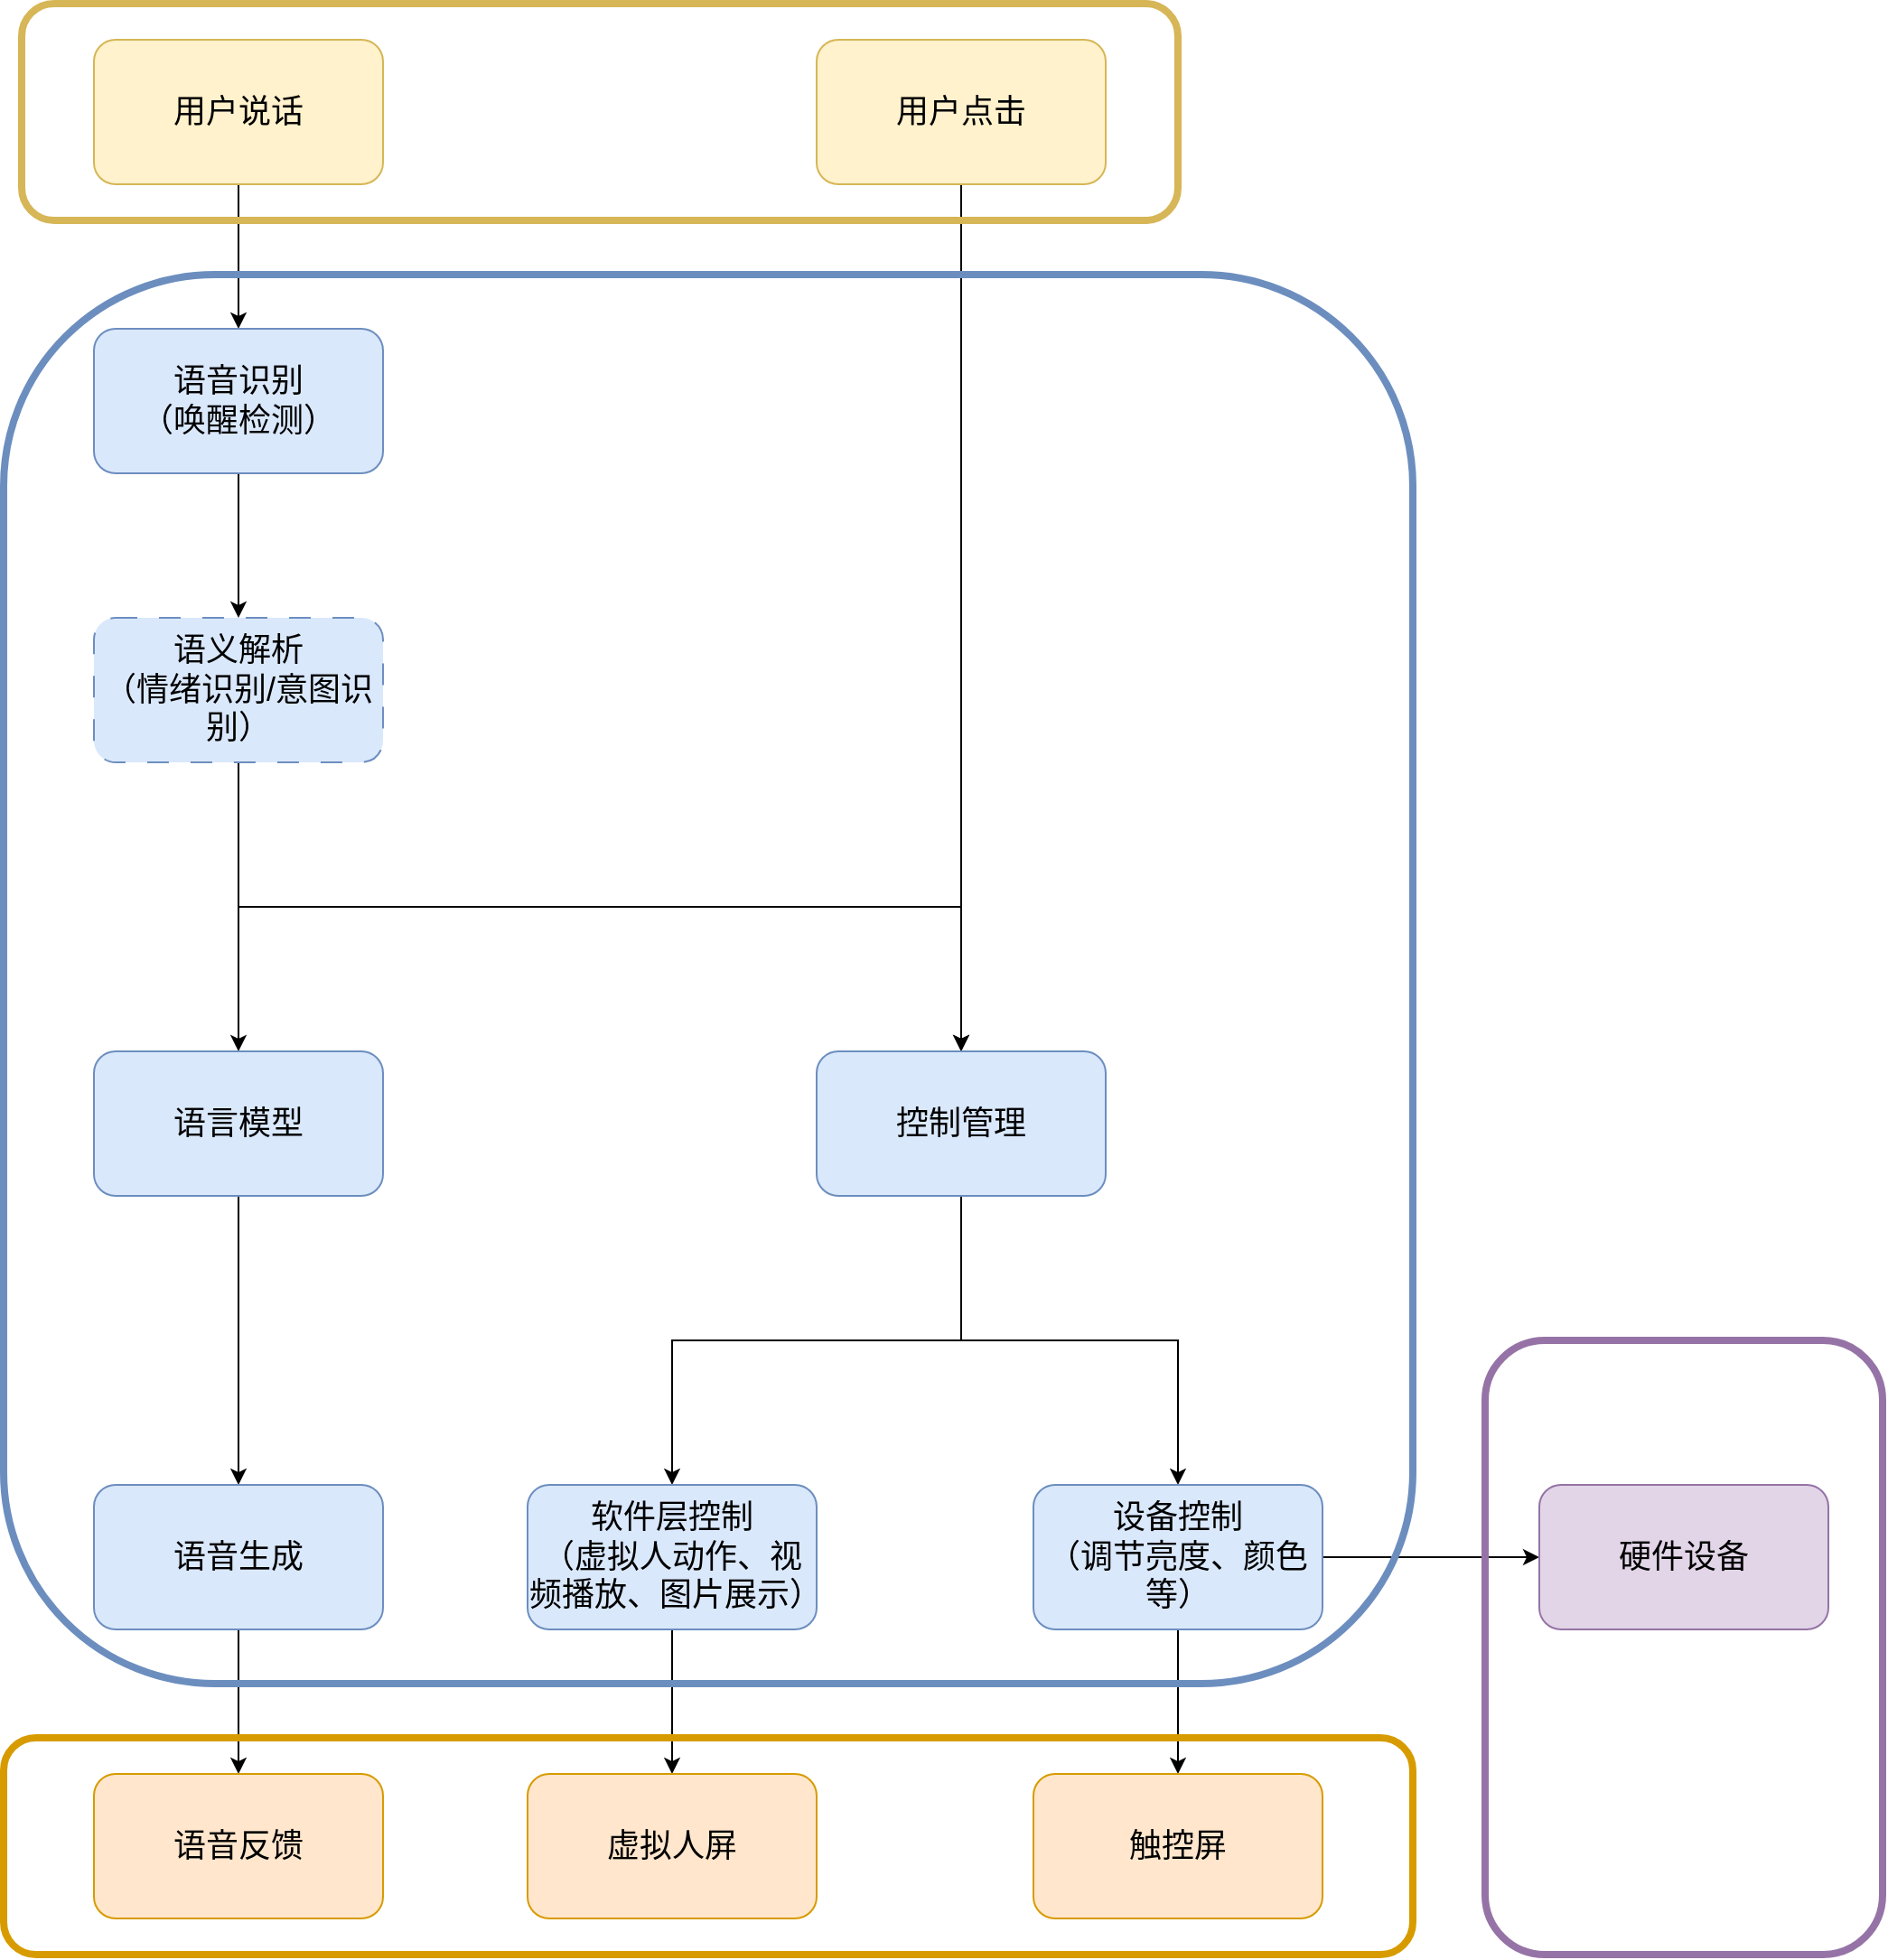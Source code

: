 <mxfile version="26.2.15">
  <diagram name="第 1 页" id="I95JbXtNGWgH5xwKB5yV">
    <mxGraphModel dx="1966" dy="916" grid="1" gridSize="10" guides="1" tooltips="1" connect="1" arrows="1" fold="1" page="1" pageScale="1" pageWidth="827" pageHeight="1169" math="0" shadow="0">
      <root>
        <mxCell id="0" />
        <mxCell id="1" parent="0" />
        <mxCell id="fTQGhy_KuE080tfiFoKc-1" style="edgeStyle=orthogonalEdgeStyle;rounded=0;orthogonalLoop=1;jettySize=auto;html=1;exitX=0.5;exitY=1;exitDx=0;exitDy=0;entryX=0.5;entryY=0;entryDx=0;entryDy=0;fontSize=18;" edge="1" parent="1" source="fTQGhy_KuE080tfiFoKc-2" target="fTQGhy_KuE080tfiFoKc-4">
          <mxGeometry relative="1" as="geometry" />
        </mxCell>
        <mxCell id="fTQGhy_KuE080tfiFoKc-2" value="&lt;span&gt;用户说话&lt;/span&gt;" style="rounded=1;whiteSpace=wrap;html=1;fillColor=#fff2cc;strokeColor=#d6b656;fontSize=18;" vertex="1" parent="1">
          <mxGeometry x="40" y="80" width="160" height="80" as="geometry" />
        </mxCell>
        <mxCell id="fTQGhy_KuE080tfiFoKc-3" style="edgeStyle=orthogonalEdgeStyle;rounded=0;orthogonalLoop=1;jettySize=auto;html=1;exitX=0.5;exitY=1;exitDx=0;exitDy=0;entryX=0.5;entryY=0;entryDx=0;entryDy=0;fontSize=18;" edge="1" parent="1" source="fTQGhy_KuE080tfiFoKc-4" target="fTQGhy_KuE080tfiFoKc-8">
          <mxGeometry relative="1" as="geometry">
            <mxPoint x="150" y="400" as="targetPoint" />
          </mxGeometry>
        </mxCell>
        <mxCell id="fTQGhy_KuE080tfiFoKc-4" value="&lt;font&gt;语音识别&lt;/font&gt;&lt;div&gt;&lt;font&gt;（唤醒检测）&lt;/font&gt;&lt;/div&gt;" style="rounded=1;whiteSpace=wrap;html=1;fillColor=#dae8fc;strokeColor=#6c8ebf;fontSize=18;" vertex="1" parent="1">
          <mxGeometry x="40" y="240" width="160" height="80" as="geometry" />
        </mxCell>
        <mxCell id="fTQGhy_KuE080tfiFoKc-7" style="edgeStyle=orthogonalEdgeStyle;rounded=0;orthogonalLoop=1;jettySize=auto;html=1;exitX=0.5;exitY=1;exitDx=0;exitDy=0;entryX=0.5;entryY=0;entryDx=0;entryDy=0;fontSize=18;" edge="1" parent="1" source="fTQGhy_KuE080tfiFoKc-8" target="fTQGhy_KuE080tfiFoKc-14">
          <mxGeometry relative="1" as="geometry">
            <mxPoint x="120.0" y="560" as="targetPoint" />
            <Array as="points">
              <mxPoint x="120" y="560" />
              <mxPoint x="520" y="560" />
            </Array>
          </mxGeometry>
        </mxCell>
        <mxCell id="fTQGhy_KuE080tfiFoKc-19" style="edgeStyle=orthogonalEdgeStyle;rounded=0;orthogonalLoop=1;jettySize=auto;html=1;exitX=0.5;exitY=1;exitDx=0;exitDy=0;fontSize=18;" edge="1" parent="1" source="fTQGhy_KuE080tfiFoKc-8" target="fTQGhy_KuE080tfiFoKc-15">
          <mxGeometry relative="1" as="geometry" />
        </mxCell>
        <mxCell id="fTQGhy_KuE080tfiFoKc-8" value="&lt;font&gt;语义解析&lt;/font&gt;&lt;div&gt;&lt;font&gt;（情绪识别/意图识别）&lt;/font&gt;&lt;/div&gt;" style="rounded=1;whiteSpace=wrap;html=1;fillColor=#dae8fc;strokeColor=#6c8ebf;dashed=1;dashPattern=12 12;fontSize=18;" vertex="1" parent="1">
          <mxGeometry x="40" y="400" width="160" height="80" as="geometry" />
        </mxCell>
        <mxCell id="fTQGhy_KuE080tfiFoKc-18" style="edgeStyle=orthogonalEdgeStyle;rounded=0;orthogonalLoop=1;jettySize=auto;html=1;exitX=0.5;exitY=1;exitDx=0;exitDy=0;entryX=0.5;entryY=0;entryDx=0;entryDy=0;fontSize=18;" edge="1" parent="1" source="fTQGhy_KuE080tfiFoKc-13" target="fTQGhy_KuE080tfiFoKc-14">
          <mxGeometry relative="1" as="geometry" />
        </mxCell>
        <mxCell id="fTQGhy_KuE080tfiFoKc-13" value="&lt;span&gt;用户点击&lt;/span&gt;" style="rounded=1;whiteSpace=wrap;html=1;fillColor=#fff2cc;strokeColor=#d6b656;fontSize=18;" vertex="1" parent="1">
          <mxGeometry x="440" y="80" width="160" height="80" as="geometry" />
        </mxCell>
        <mxCell id="fTQGhy_KuE080tfiFoKc-23" style="edgeStyle=orthogonalEdgeStyle;rounded=0;orthogonalLoop=1;jettySize=auto;html=1;exitX=0.5;exitY=1;exitDx=0;exitDy=0;entryX=0.5;entryY=0;entryDx=0;entryDy=0;fontSize=18;" edge="1" parent="1" source="fTQGhy_KuE080tfiFoKc-14" target="fTQGhy_KuE080tfiFoKc-22">
          <mxGeometry relative="1" as="geometry" />
        </mxCell>
        <mxCell id="fTQGhy_KuE080tfiFoKc-26" style="edgeStyle=orthogonalEdgeStyle;rounded=0;orthogonalLoop=1;jettySize=auto;html=1;exitX=0.5;exitY=1;exitDx=0;exitDy=0;entryX=0.5;entryY=0;entryDx=0;entryDy=0;fontSize=18;" edge="1" parent="1" source="fTQGhy_KuE080tfiFoKc-14" target="fTQGhy_KuE080tfiFoKc-25">
          <mxGeometry relative="1" as="geometry" />
        </mxCell>
        <mxCell id="fTQGhy_KuE080tfiFoKc-14" value="&lt;font&gt;控制管理&lt;/font&gt;" style="rounded=1;whiteSpace=wrap;html=1;fillColor=#dae8fc;strokeColor=#6c8ebf;fontSize=18;" vertex="1" parent="1">
          <mxGeometry x="440" y="640" width="160" height="80" as="geometry" />
        </mxCell>
        <mxCell id="fTQGhy_KuE080tfiFoKc-20" style="edgeStyle=orthogonalEdgeStyle;rounded=0;orthogonalLoop=1;jettySize=auto;html=1;exitX=0.5;exitY=1;exitDx=0;exitDy=0;entryX=0.5;entryY=0;entryDx=0;entryDy=0;fontSize=18;" edge="1" parent="1" source="fTQGhy_KuE080tfiFoKc-15" target="fTQGhy_KuE080tfiFoKc-21">
          <mxGeometry relative="1" as="geometry">
            <mxPoint x="119.765" y="840" as="targetPoint" />
          </mxGeometry>
        </mxCell>
        <mxCell id="fTQGhy_KuE080tfiFoKc-15" value="&lt;font&gt;语言模型&lt;/font&gt;" style="rounded=1;whiteSpace=wrap;html=1;fillColor=#dae8fc;strokeColor=#6c8ebf;fontSize=18;" vertex="1" parent="1">
          <mxGeometry x="40" y="640" width="160" height="80" as="geometry" />
        </mxCell>
        <mxCell id="fTQGhy_KuE080tfiFoKc-28" style="edgeStyle=orthogonalEdgeStyle;rounded=0;orthogonalLoop=1;jettySize=auto;html=1;exitX=0.5;exitY=1;exitDx=0;exitDy=0;entryX=0.5;entryY=0;entryDx=0;entryDy=0;fontSize=18;" edge="1" parent="1" source="fTQGhy_KuE080tfiFoKc-21" target="fTQGhy_KuE080tfiFoKc-27">
          <mxGeometry relative="1" as="geometry" />
        </mxCell>
        <mxCell id="fTQGhy_KuE080tfiFoKc-21" value="&lt;font&gt;语音生成&lt;/font&gt;" style="rounded=1;whiteSpace=wrap;html=1;fillColor=#dae8fc;strokeColor=#6c8ebf;fontSize=18;" vertex="1" parent="1">
          <mxGeometry x="40" y="880" width="160" height="80" as="geometry" />
        </mxCell>
        <mxCell id="fTQGhy_KuE080tfiFoKc-30" style="edgeStyle=orthogonalEdgeStyle;rounded=0;orthogonalLoop=1;jettySize=auto;html=1;exitX=0.5;exitY=1;exitDx=0;exitDy=0;entryX=0.5;entryY=0;entryDx=0;entryDy=0;fontSize=18;" edge="1" parent="1" source="fTQGhy_KuE080tfiFoKc-22" target="fTQGhy_KuE080tfiFoKc-29">
          <mxGeometry relative="1" as="geometry" />
        </mxCell>
        <mxCell id="fTQGhy_KuE080tfiFoKc-22" value="&lt;font&gt;软件层控制&lt;/font&gt;&lt;div&gt;&lt;font&gt;（虚拟人动作、视频播放、图片展示）&lt;/font&gt;&lt;/div&gt;" style="rounded=1;whiteSpace=wrap;html=1;fillColor=#dae8fc;strokeColor=#6c8ebf;fontSize=18;" vertex="1" parent="1">
          <mxGeometry x="280" y="880" width="160" height="80" as="geometry" />
        </mxCell>
        <mxCell id="fTQGhy_KuE080tfiFoKc-32" style="edgeStyle=orthogonalEdgeStyle;rounded=0;orthogonalLoop=1;jettySize=auto;html=1;exitX=0.5;exitY=1;exitDx=0;exitDy=0;entryX=0.5;entryY=0;entryDx=0;entryDy=0;fontSize=18;" edge="1" parent="1" source="fTQGhy_KuE080tfiFoKc-25" target="fTQGhy_KuE080tfiFoKc-31">
          <mxGeometry relative="1" as="geometry" />
        </mxCell>
        <mxCell id="fTQGhy_KuE080tfiFoKc-37" style="edgeStyle=orthogonalEdgeStyle;rounded=0;orthogonalLoop=1;jettySize=auto;html=1;exitX=1;exitY=0.5;exitDx=0;exitDy=0;fontSize=18;" edge="1" parent="1" source="fTQGhy_KuE080tfiFoKc-25" target="fTQGhy_KuE080tfiFoKc-36">
          <mxGeometry relative="1" as="geometry" />
        </mxCell>
        <mxCell id="fTQGhy_KuE080tfiFoKc-25" value="&lt;font&gt;设备控制&lt;/font&gt;&lt;div&gt;&lt;font&gt;（调节亮度、颜色等）&lt;/font&gt;&lt;/div&gt;" style="rounded=1;whiteSpace=wrap;html=1;fillColor=#dae8fc;strokeColor=#6c8ebf;fontSize=18;" vertex="1" parent="1">
          <mxGeometry x="560" y="880" width="160" height="80" as="geometry" />
        </mxCell>
        <mxCell id="fTQGhy_KuE080tfiFoKc-27" value="&lt;font&gt;语音反馈&lt;/font&gt;" style="rounded=1;whiteSpace=wrap;html=1;fillColor=#ffe6cc;strokeColor=#d79b00;fontSize=18;" vertex="1" parent="1">
          <mxGeometry x="40" y="1040" width="160" height="80" as="geometry" />
        </mxCell>
        <mxCell id="fTQGhy_KuE080tfiFoKc-29" value="&lt;span&gt;虚拟人屏&lt;/span&gt;" style="rounded=1;whiteSpace=wrap;html=1;fillColor=#ffe6cc;strokeColor=#d79b00;fontSize=18;" vertex="1" parent="1">
          <mxGeometry x="280" y="1040" width="160" height="80" as="geometry" />
        </mxCell>
        <mxCell id="fTQGhy_KuE080tfiFoKc-31" value="&lt;span&gt;触控屏&lt;/span&gt;" style="rounded=1;whiteSpace=wrap;html=1;fillColor=#ffe6cc;strokeColor=#d79b00;fontSize=18;" vertex="1" parent="1">
          <mxGeometry x="560" y="1040" width="160" height="80" as="geometry" />
        </mxCell>
        <mxCell id="fTQGhy_KuE080tfiFoKc-36" value="&lt;span&gt;硬件设备&lt;/span&gt;" style="rounded=1;whiteSpace=wrap;html=1;fillColor=#e1d5e7;strokeColor=#9673a6;fontSize=18;" vertex="1" parent="1">
          <mxGeometry x="840" y="880" width="160" height="80" as="geometry" />
        </mxCell>
        <mxCell id="fTQGhy_KuE080tfiFoKc-39" value="" style="rounded=1;whiteSpace=wrap;html=1;fillColor=none;strokeColor=#6c8ebf;strokeWidth=4;fontSize=18;" vertex="1" parent="1">
          <mxGeometry x="-10" y="210" width="780" height="780" as="geometry" />
        </mxCell>
        <mxCell id="fTQGhy_KuE080tfiFoKc-40" value="" style="rounded=1;whiteSpace=wrap;html=1;fillColor=none;strokeColor=#d6b656;strokeWidth=4;fontSize=18;" vertex="1" parent="1">
          <mxGeometry y="60" width="640" height="120" as="geometry" />
        </mxCell>
        <mxCell id="fTQGhy_KuE080tfiFoKc-42" value="" style="rounded=1;whiteSpace=wrap;html=1;fillColor=none;strokeColor=#d79b00;strokeWidth=4;fontSize=18;" vertex="1" parent="1">
          <mxGeometry x="-10" y="1020" width="780" height="120" as="geometry" />
        </mxCell>
        <mxCell id="fTQGhy_KuE080tfiFoKc-43" value="" style="rounded=1;whiteSpace=wrap;html=1;fillColor=none;strokeColor=#9673a6;strokeWidth=4;fontSize=18;" vertex="1" parent="1">
          <mxGeometry x="810" y="800" width="220" height="340" as="geometry" />
        </mxCell>
      </root>
    </mxGraphModel>
  </diagram>
</mxfile>

